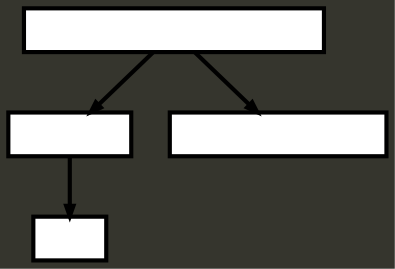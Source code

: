 digraph {

	ordering=out;
	ranksep=.4;
	bgcolor="0.16 0.16 0.21"; node [shape=box, fixedsize=false, fontsize=12, fontname="Helvetica-bold", fontcolor="white"
		width=.25, height=.25, color="black", fillcolor="white", style="filled, solid, bold"];
	edge [arrowsize=.5, color="black", style="bold"]

  n0 [label="Startgen...rithExpr"];
  n1 [label="Factor"];
  n1 [label="Factor"];
  n2 [label="ttt"];
  n3 [label="<missing ';'>"];

  n0 -> n1 // "Startgen...rithExpr" -> "Factor"
  n1 -> n2 // "Factor" -> "ttt"
  n0 -> n3 // "Startgen...rithExpr" -> "<missing ';'>"

}
